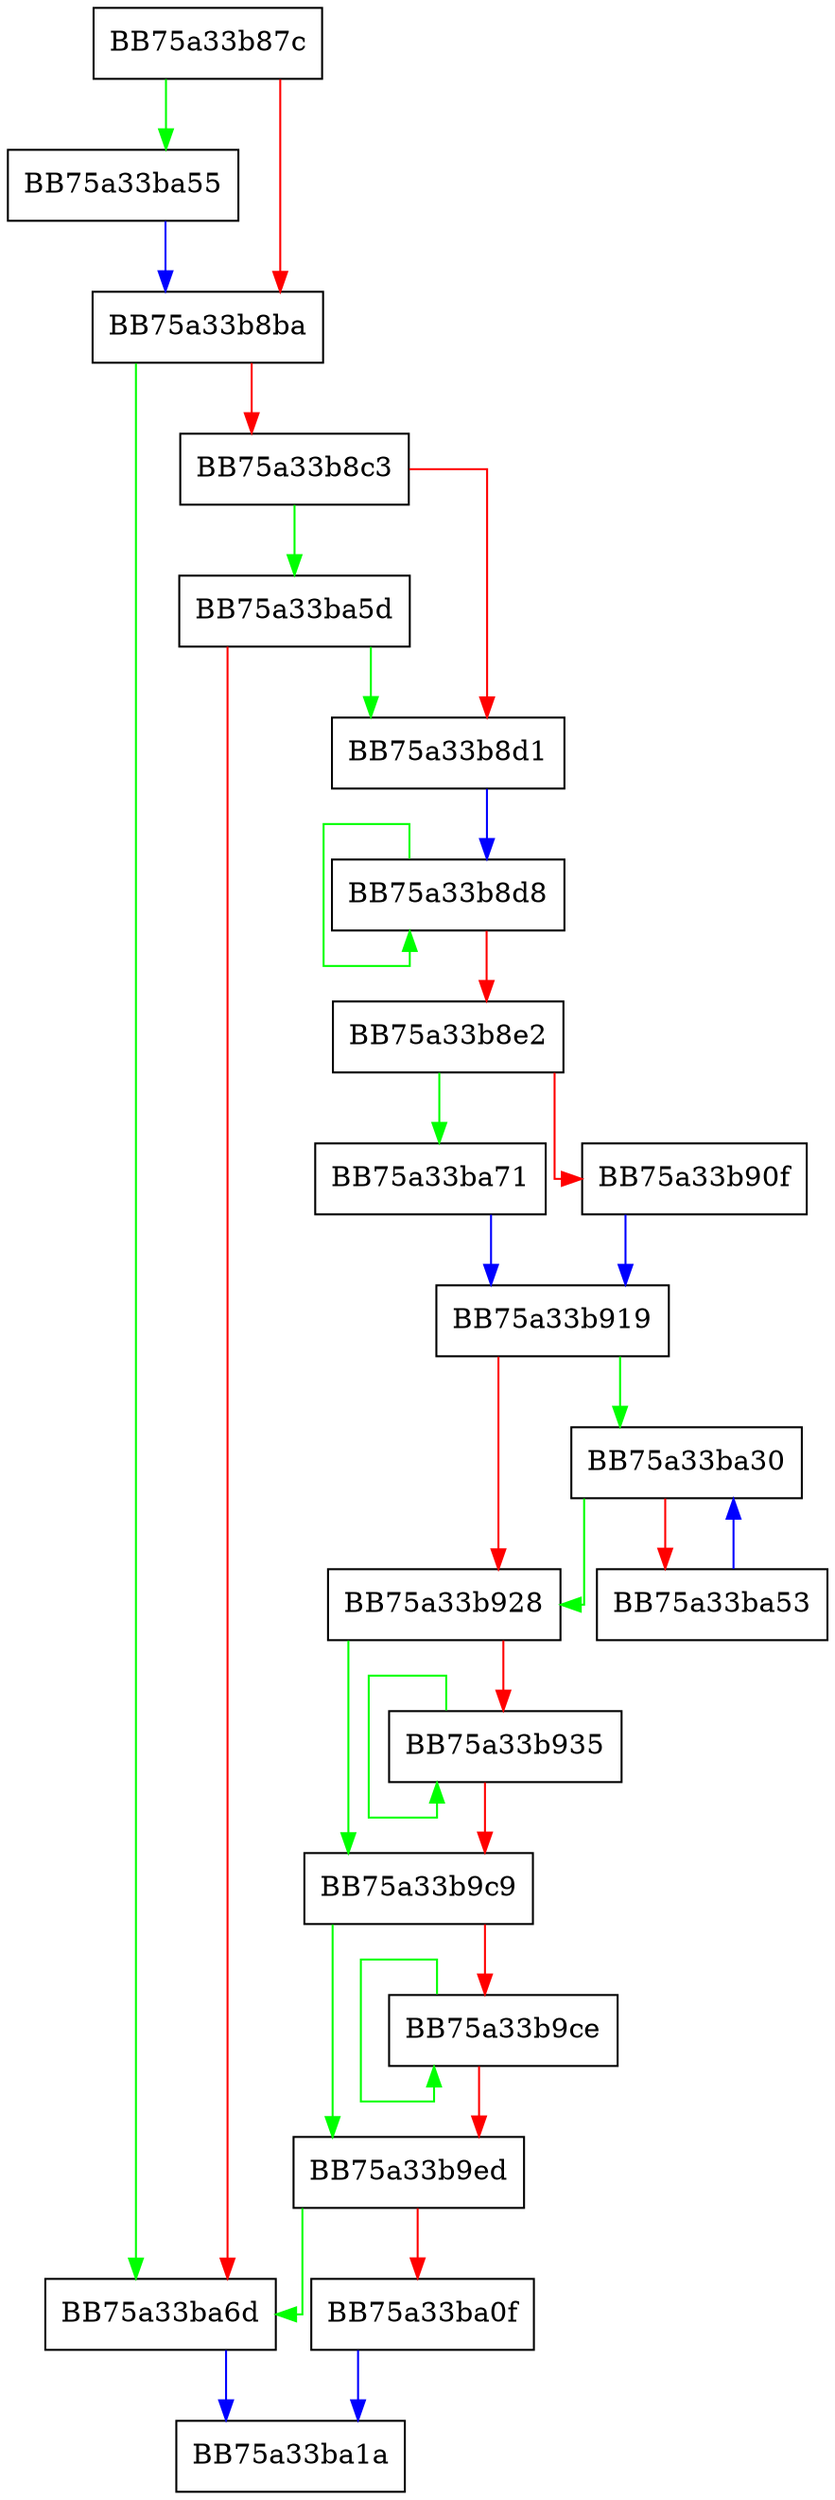 digraph __gpa_by_index_and_name {
  node [shape="box"];
  graph [splines=ortho];
  BB75a33b87c -> BB75a33ba55 [color="green"];
  BB75a33b87c -> BB75a33b8ba [color="red"];
  BB75a33b8ba -> BB75a33ba6d [color="green"];
  BB75a33b8ba -> BB75a33b8c3 [color="red"];
  BB75a33b8c3 -> BB75a33ba5d [color="green"];
  BB75a33b8c3 -> BB75a33b8d1 [color="red"];
  BB75a33b8d1 -> BB75a33b8d8 [color="blue"];
  BB75a33b8d8 -> BB75a33b8d8 [color="green"];
  BB75a33b8d8 -> BB75a33b8e2 [color="red"];
  BB75a33b8e2 -> BB75a33ba71 [color="green"];
  BB75a33b8e2 -> BB75a33b90f [color="red"];
  BB75a33b90f -> BB75a33b919 [color="blue"];
  BB75a33b919 -> BB75a33ba30 [color="green"];
  BB75a33b919 -> BB75a33b928 [color="red"];
  BB75a33b928 -> BB75a33b9c9 [color="green"];
  BB75a33b928 -> BB75a33b935 [color="red"];
  BB75a33b935 -> BB75a33b935 [color="green"];
  BB75a33b935 -> BB75a33b9c9 [color="red"];
  BB75a33b9c9 -> BB75a33b9ed [color="green"];
  BB75a33b9c9 -> BB75a33b9ce [color="red"];
  BB75a33b9ce -> BB75a33b9ce [color="green"];
  BB75a33b9ce -> BB75a33b9ed [color="red"];
  BB75a33b9ed -> BB75a33ba6d [color="green"];
  BB75a33b9ed -> BB75a33ba0f [color="red"];
  BB75a33ba0f -> BB75a33ba1a [color="blue"];
  BB75a33ba30 -> BB75a33b928 [color="green"];
  BB75a33ba30 -> BB75a33ba53 [color="red"];
  BB75a33ba53 -> BB75a33ba30 [color="blue"];
  BB75a33ba55 -> BB75a33b8ba [color="blue"];
  BB75a33ba5d -> BB75a33b8d1 [color="green"];
  BB75a33ba5d -> BB75a33ba6d [color="red"];
  BB75a33ba6d -> BB75a33ba1a [color="blue"];
  BB75a33ba71 -> BB75a33b919 [color="blue"];
}